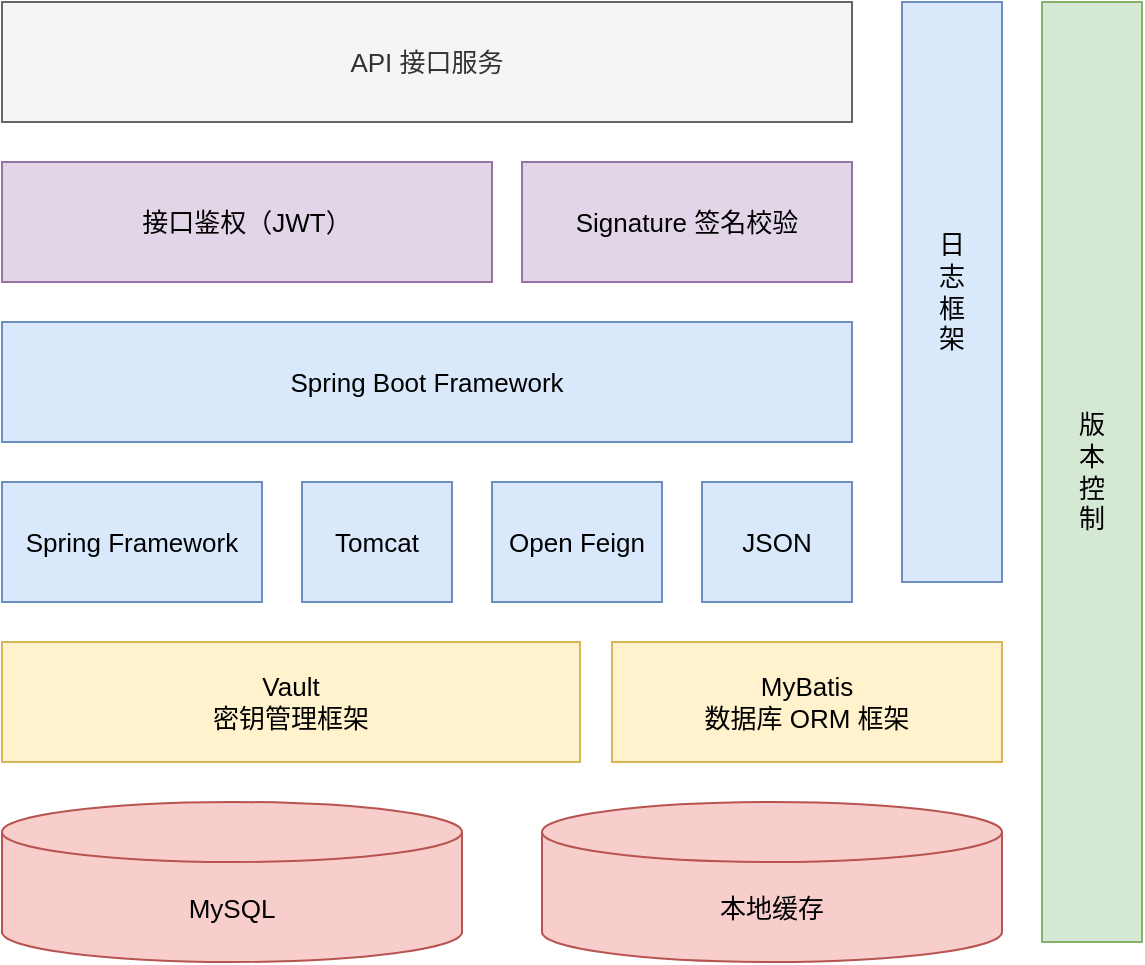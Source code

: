 <mxfile version="20.7.4" type="github">
  <diagram id="WKxOcebgFJSKpils4bpc" name="第 1 页">
    <mxGraphModel dx="1194" dy="735" grid="1" gridSize="10" guides="1" tooltips="1" connect="1" arrows="1" fold="1" page="1" pageScale="1" pageWidth="827" pageHeight="1169" math="0" shadow="0">
      <root>
        <mxCell id="0" />
        <mxCell id="1" parent="0" />
        <mxCell id="LuNWCb3UOcyUyxR_V7F5-8" value="MySQL" style="shape=cylinder3;whiteSpace=wrap;html=1;boundedLbl=1;backgroundOutline=1;size=15;fontSize=13;fillColor=#f8cecc;strokeColor=#b85450;" vertex="1" parent="1">
          <mxGeometry x="140" y="660" width="230" height="80" as="geometry" />
        </mxCell>
        <mxCell id="LuNWCb3UOcyUyxR_V7F5-9" value="Vault&lt;br&gt;密钥管理框架" style="rounded=0;whiteSpace=wrap;html=1;fontSize=13;fillColor=#fff2cc;strokeColor=#d6b656;" vertex="1" parent="1">
          <mxGeometry x="140" y="580" width="289" height="60" as="geometry" />
        </mxCell>
        <mxCell id="LuNWCb3UOcyUyxR_V7F5-10" value="API 接口服务" style="rounded=0;whiteSpace=wrap;html=1;fontSize=13;fontColor=#333333;fillColor=#f5f5f5;strokeColor=#666666;" vertex="1" parent="1">
          <mxGeometry x="140" y="260" width="425" height="60" as="geometry" />
        </mxCell>
        <mxCell id="LuNWCb3UOcyUyxR_V7F5-11" value="Spring Boot Framework" style="rounded=0;whiteSpace=wrap;html=1;fontSize=13;fillColor=#dae8fc;strokeColor=#6c8ebf;" vertex="1" parent="1">
          <mxGeometry x="140" y="420" width="425" height="60" as="geometry" />
        </mxCell>
        <mxCell id="LuNWCb3UOcyUyxR_V7F5-12" value="Spring Framework" style="rounded=0;whiteSpace=wrap;html=1;fontSize=13;fillColor=#dae8fc;strokeColor=#6c8ebf;" vertex="1" parent="1">
          <mxGeometry x="140" y="500" width="130" height="60" as="geometry" />
        </mxCell>
        <mxCell id="LuNWCb3UOcyUyxR_V7F5-13" value="Tomcat" style="rounded=0;whiteSpace=wrap;html=1;fontSize=13;fillColor=#dae8fc;strokeColor=#6c8ebf;" vertex="1" parent="1">
          <mxGeometry x="290" y="500" width="75" height="60" as="geometry" />
        </mxCell>
        <mxCell id="LuNWCb3UOcyUyxR_V7F5-14" value="Open Feign" style="rounded=0;whiteSpace=wrap;html=1;fontSize=13;fillColor=#dae8fc;strokeColor=#6c8ebf;" vertex="1" parent="1">
          <mxGeometry x="385" y="500" width="85" height="60" as="geometry" />
        </mxCell>
        <mxCell id="LuNWCb3UOcyUyxR_V7F5-16" value="接口鉴权（JWT）" style="rounded=0;whiteSpace=wrap;html=1;fontSize=13;fillColor=#e1d5e7;strokeColor=#9673a6;" vertex="1" parent="1">
          <mxGeometry x="140" y="340" width="245" height="60" as="geometry" />
        </mxCell>
        <mxCell id="LuNWCb3UOcyUyxR_V7F5-17" value="日&lt;br&gt;志&lt;br&gt;框&lt;br&gt;架" style="rounded=0;whiteSpace=wrap;html=1;fontSize=13;fillColor=#dae8fc;strokeColor=#6c8ebf;" vertex="1" parent="1">
          <mxGeometry x="590" y="260" width="50" height="290" as="geometry" />
        </mxCell>
        <mxCell id="LuNWCb3UOcyUyxR_V7F5-18" value="Signature 签名校验" style="rounded=0;whiteSpace=wrap;html=1;fontSize=13;fillColor=#e1d5e7;strokeColor=#9673a6;" vertex="1" parent="1">
          <mxGeometry x="400" y="340" width="165" height="60" as="geometry" />
        </mxCell>
        <mxCell id="LuNWCb3UOcyUyxR_V7F5-19" value="版&lt;br&gt;本&lt;br&gt;控&lt;br&gt;制" style="rounded=0;whiteSpace=wrap;html=1;fontSize=13;fillColor=#d5e8d4;strokeColor=#82b366;" vertex="1" parent="1">
          <mxGeometry x="660" y="260" width="50" height="470" as="geometry" />
        </mxCell>
        <mxCell id="LuNWCb3UOcyUyxR_V7F5-23" value="MyBatis&lt;br&gt;数据库 ORM 框架" style="rounded=0;whiteSpace=wrap;html=1;fontSize=13;fillColor=#fff2cc;strokeColor=#d6b656;" vertex="1" parent="1">
          <mxGeometry x="445" y="580" width="195" height="60" as="geometry" />
        </mxCell>
        <mxCell id="LuNWCb3UOcyUyxR_V7F5-24" value="JSON" style="rounded=0;whiteSpace=wrap;html=1;fontSize=13;fillColor=#dae8fc;strokeColor=#6c8ebf;" vertex="1" parent="1">
          <mxGeometry x="490" y="500" width="75" height="60" as="geometry" />
        </mxCell>
        <mxCell id="LuNWCb3UOcyUyxR_V7F5-27" value="本地缓存" style="shape=cylinder3;whiteSpace=wrap;html=1;boundedLbl=1;backgroundOutline=1;size=15;fontSize=13;fillColor=#f8cecc;strokeColor=#b85450;" vertex="1" parent="1">
          <mxGeometry x="410" y="660" width="230" height="80" as="geometry" />
        </mxCell>
      </root>
    </mxGraphModel>
  </diagram>
</mxfile>
